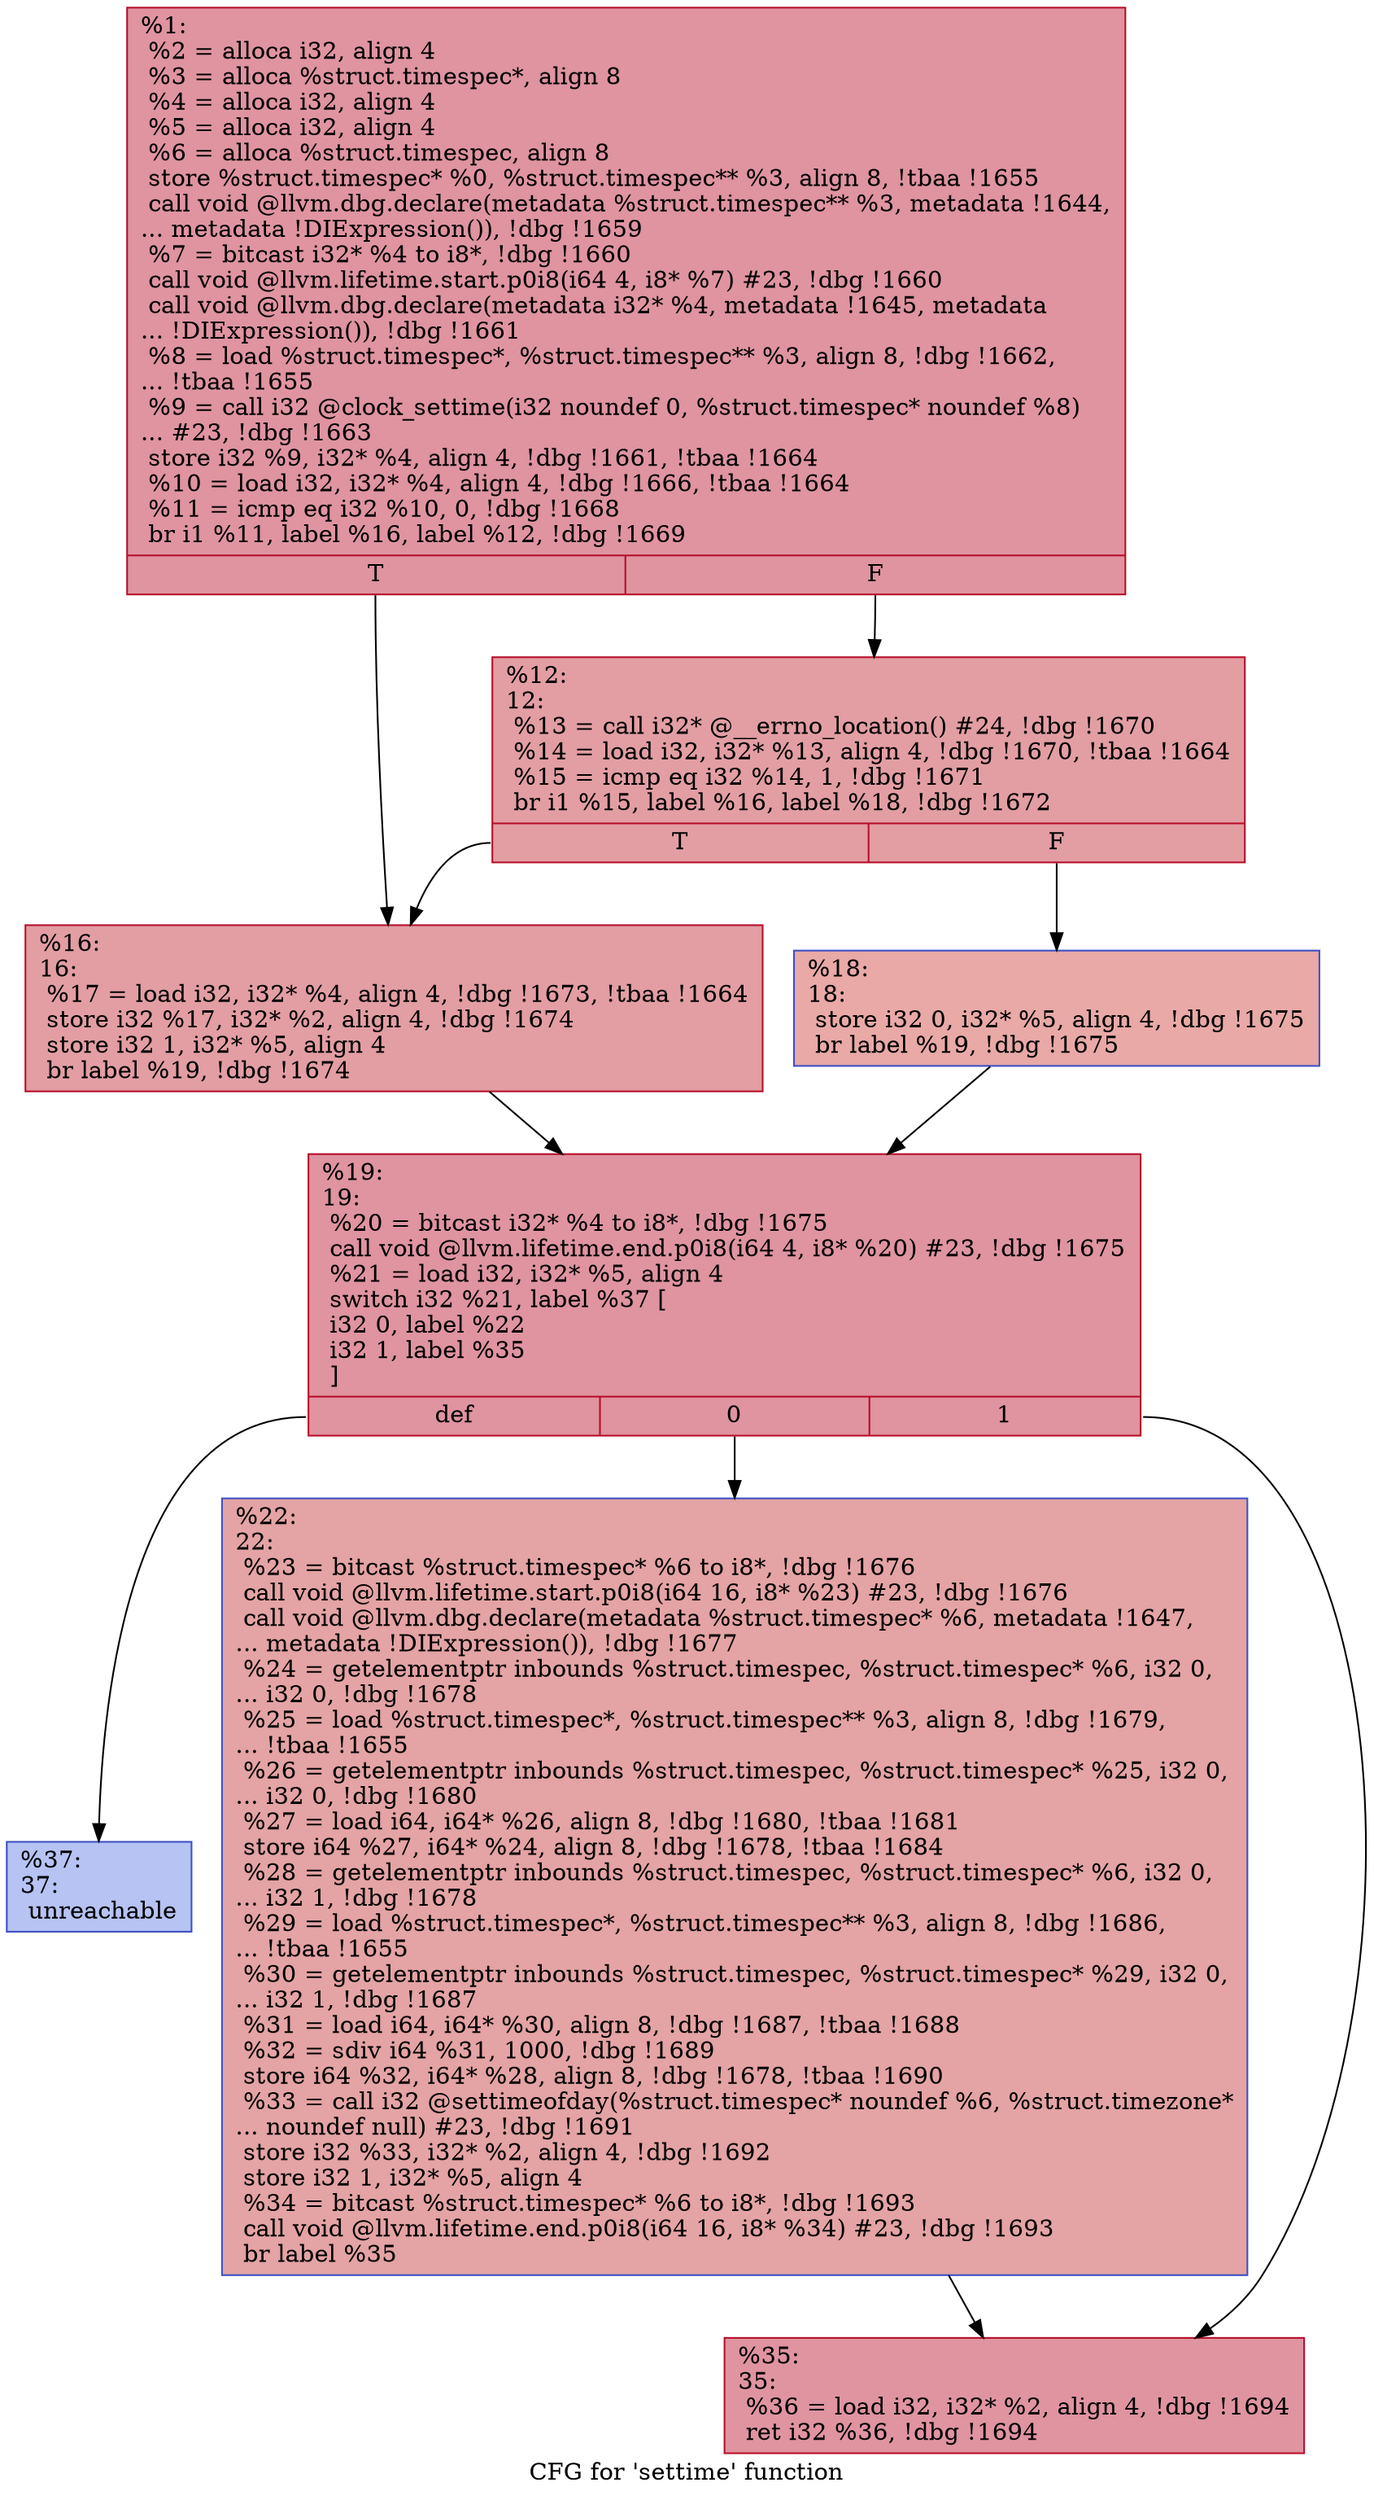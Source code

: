 digraph "CFG for 'settime' function" {
	label="CFG for 'settime' function";

	Node0x18438a0 [shape=record,color="#b70d28ff", style=filled, fillcolor="#b70d2870",label="{%1:\l  %2 = alloca i32, align 4\l  %3 = alloca %struct.timespec*, align 8\l  %4 = alloca i32, align 4\l  %5 = alloca i32, align 4\l  %6 = alloca %struct.timespec, align 8\l  store %struct.timespec* %0, %struct.timespec** %3, align 8, !tbaa !1655\l  call void @llvm.dbg.declare(metadata %struct.timespec** %3, metadata !1644,\l... metadata !DIExpression()), !dbg !1659\l  %7 = bitcast i32* %4 to i8*, !dbg !1660\l  call void @llvm.lifetime.start.p0i8(i64 4, i8* %7) #23, !dbg !1660\l  call void @llvm.dbg.declare(metadata i32* %4, metadata !1645, metadata\l... !DIExpression()), !dbg !1661\l  %8 = load %struct.timespec*, %struct.timespec** %3, align 8, !dbg !1662,\l... !tbaa !1655\l  %9 = call i32 @clock_settime(i32 noundef 0, %struct.timespec* noundef %8)\l... #23, !dbg !1663\l  store i32 %9, i32* %4, align 4, !dbg !1661, !tbaa !1664\l  %10 = load i32, i32* %4, align 4, !dbg !1666, !tbaa !1664\l  %11 = icmp eq i32 %10, 0, !dbg !1668\l  br i1 %11, label %16, label %12, !dbg !1669\l|{<s0>T|<s1>F}}"];
	Node0x18438a0:s0 -> Node0x1843940;
	Node0x18438a0:s1 -> Node0x18438f0;
	Node0x18438f0 [shape=record,color="#b70d28ff", style=filled, fillcolor="#be242e70",label="{%12:\l12:                                               \l  %13 = call i32* @__errno_location() #24, !dbg !1670\l  %14 = load i32, i32* %13, align 4, !dbg !1670, !tbaa !1664\l  %15 = icmp eq i32 %14, 1, !dbg !1671\l  br i1 %15, label %16, label %18, !dbg !1672\l|{<s0>T|<s1>F}}"];
	Node0x18438f0:s0 -> Node0x1843940;
	Node0x18438f0:s1 -> Node0x1843990;
	Node0x1843940 [shape=record,color="#b70d28ff", style=filled, fillcolor="#be242e70",label="{%16:\l16:                                               \l  %17 = load i32, i32* %4, align 4, !dbg !1673, !tbaa !1664\l  store i32 %17, i32* %2, align 4, !dbg !1674\l  store i32 1, i32* %5, align 4\l  br label %19, !dbg !1674\l}"];
	Node0x1843940 -> Node0x18439e0;
	Node0x1843990 [shape=record,color="#3d50c3ff", style=filled, fillcolor="#ca3b3770",label="{%18:\l18:                                               \l  store i32 0, i32* %5, align 4, !dbg !1675\l  br label %19, !dbg !1675\l}"];
	Node0x1843990 -> Node0x18439e0;
	Node0x18439e0 [shape=record,color="#b70d28ff", style=filled, fillcolor="#b70d2870",label="{%19:\l19:                                               \l  %20 = bitcast i32* %4 to i8*, !dbg !1675\l  call void @llvm.lifetime.end.p0i8(i64 4, i8* %20) #23, !dbg !1675\l  %21 = load i32, i32* %5, align 4\l  switch i32 %21, label %37 [\l    i32 0, label %22\l    i32 1, label %35\l  ]\l|{<s0>def|<s1>0|<s2>1}}"];
	Node0x18439e0:s0 -> Node0x1843ad0;
	Node0x18439e0:s1 -> Node0x1843a30;
	Node0x18439e0:s2 -> Node0x1843a80;
	Node0x1843a30 [shape=record,color="#3d50c3ff", style=filled, fillcolor="#c32e3170",label="{%22:\l22:                                               \l  %23 = bitcast %struct.timespec* %6 to i8*, !dbg !1676\l  call void @llvm.lifetime.start.p0i8(i64 16, i8* %23) #23, !dbg !1676\l  call void @llvm.dbg.declare(metadata %struct.timespec* %6, metadata !1647,\l... metadata !DIExpression()), !dbg !1677\l  %24 = getelementptr inbounds %struct.timespec, %struct.timespec* %6, i32 0,\l... i32 0, !dbg !1678\l  %25 = load %struct.timespec*, %struct.timespec** %3, align 8, !dbg !1679,\l... !tbaa !1655\l  %26 = getelementptr inbounds %struct.timespec, %struct.timespec* %25, i32 0,\l... i32 0, !dbg !1680\l  %27 = load i64, i64* %26, align 8, !dbg !1680, !tbaa !1681\l  store i64 %27, i64* %24, align 8, !dbg !1678, !tbaa !1684\l  %28 = getelementptr inbounds %struct.timespec, %struct.timespec* %6, i32 0,\l... i32 1, !dbg !1678\l  %29 = load %struct.timespec*, %struct.timespec** %3, align 8, !dbg !1686,\l... !tbaa !1655\l  %30 = getelementptr inbounds %struct.timespec, %struct.timespec* %29, i32 0,\l... i32 1, !dbg !1687\l  %31 = load i64, i64* %30, align 8, !dbg !1687, !tbaa !1688\l  %32 = sdiv i64 %31, 1000, !dbg !1689\l  store i64 %32, i64* %28, align 8, !dbg !1678, !tbaa !1690\l  %33 = call i32 @settimeofday(%struct.timespec* noundef %6, %struct.timezone*\l... noundef null) #23, !dbg !1691\l  store i32 %33, i32* %2, align 4, !dbg !1692\l  store i32 1, i32* %5, align 4\l  %34 = bitcast %struct.timespec* %6 to i8*, !dbg !1693\l  call void @llvm.lifetime.end.p0i8(i64 16, i8* %34) #23, !dbg !1693\l  br label %35\l}"];
	Node0x1843a30 -> Node0x1843a80;
	Node0x1843a80 [shape=record,color="#b70d28ff", style=filled, fillcolor="#b70d2870",label="{%35:\l35:                                               \l  %36 = load i32, i32* %2, align 4, !dbg !1694\l  ret i32 %36, !dbg !1694\l}"];
	Node0x1843ad0 [shape=record,color="#3d50c3ff", style=filled, fillcolor="#5977e370",label="{%37:\l37:                                               \l  unreachable\l}"];
}

